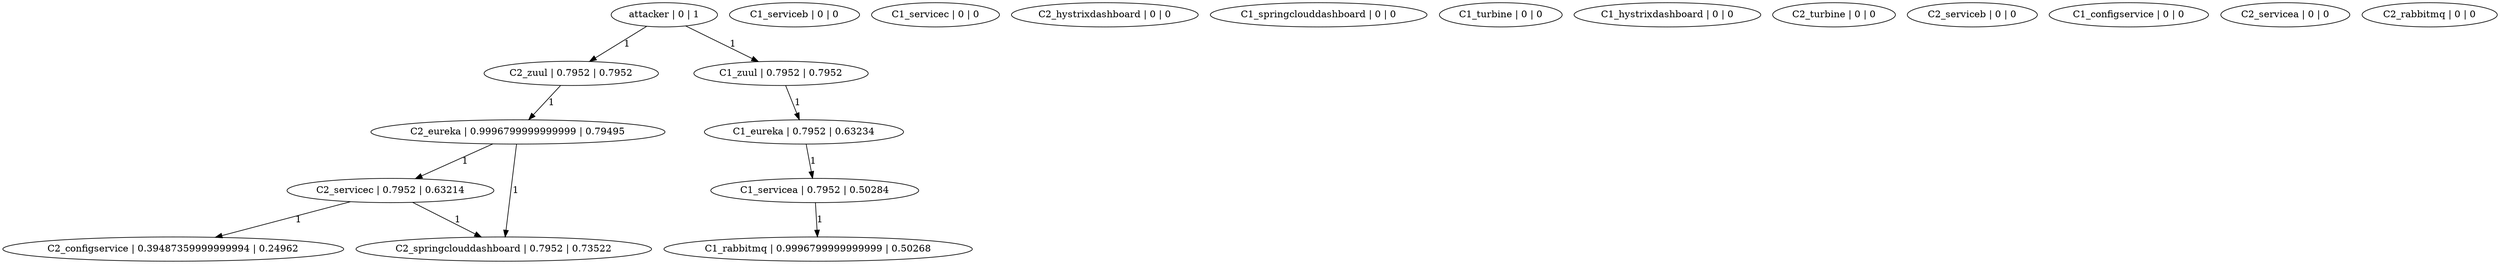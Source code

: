 digraph G {
C2_configservice [label="C2_configservice | 0.39487359999999994 | 0.24962"];
C1_serviceb [label="C1_serviceb | 0 | 0"];
C2_eureka [label="C2_eureka | 0.9996799999999999 | 0.79495"];
C1_servicec [label="C1_servicec | 0 | 0"];
C1_eureka [label="C1_eureka | 0.7952 | 0.63234"];
C2_servicec [label="C2_servicec | 0.7952 | 0.63214"];
C2_hystrixdashboard [label="C2_hystrixdashboard | 0 | 0"];
C2_springclouddashboard [label="C2_springclouddashboard | 0.7952 | 0.73522"];
C1_springclouddashboard [label="C1_springclouddashboard | 0 | 0"];
C1_turbine [label="C1_turbine | 0 | 0"];
C1_hystrixdashboard [label="C1_hystrixdashboard | 0 | 0"];
C2_turbine [label="C2_turbine | 0 | 0"];
C2_serviceb [label="C2_serviceb | 0 | 0"];
C1_servicea [label="C1_servicea | 0.7952 | 0.50284"];
C1_configservice [label="C1_configservice | 0 | 0"];
C2_servicea [label="C2_servicea | 0 | 0"];
C2_zuul [label="C2_zuul | 0.7952 | 0.7952"];
attacker [label="attacker | 0 | 1"];
C1_zuul [label="C1_zuul | 0.7952 | 0.7952"];
C2_rabbitmq [label="C2_rabbitmq | 0 | 0"];
C1_rabbitmq [label="C1_rabbitmq | 0.9996799999999999 | 0.50268"];
attacker -> C1_zuul [label=1];
attacker -> C2_zuul [label=1];
C1_zuul -> C1_eureka [label=1];
C2_zuul -> C2_eureka [label=1];
C1_eureka -> C1_servicea [label=1];
C2_eureka -> C2_servicec [label=1];
C2_eureka -> C2_springclouddashboard [label=1];
C1_servicea -> C1_rabbitmq [label=1];
C2_servicec -> C2_configservice [label=1];
C2_servicec -> C2_springclouddashboard [label=1];
}
